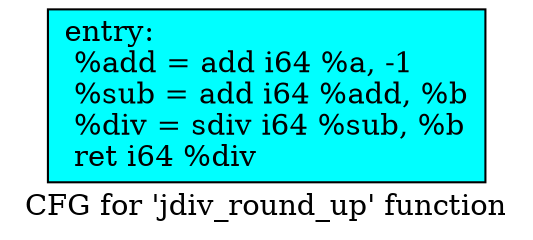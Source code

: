 digraph "CFG for 'jdiv_round_up' function" {
	label="CFG for 'jdiv_round_up' function";

	Node0x57ee550 [shape=record, style = filled, fillcolor = cyan, label="{entry:\l  %add = add i64 %a, -1\l  %sub = add i64 %add, %b\l  %div = sdiv i64 %sub, %b\l  ret i64 %div\l}"];
}
